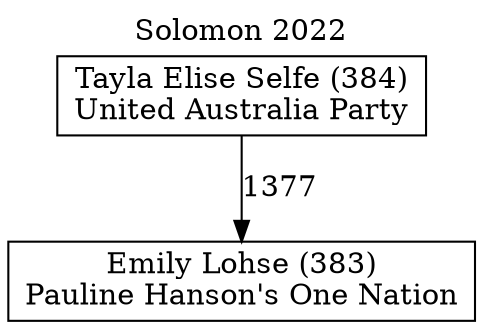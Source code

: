 // House preference flow
digraph "Emily Lohse (383)_Solomon_2022" {
	graph [label="Solomon 2022" labelloc=t mclimit=10]
	node [shape=box]
	"Emily Lohse (383)" [label="Emily Lohse (383)
Pauline Hanson's One Nation"]
	"Tayla Elise Selfe (384)" [label="Tayla Elise Selfe (384)
United Australia Party"]
	"Tayla Elise Selfe (384)" -> "Emily Lohse (383)" [label=1377]
}
